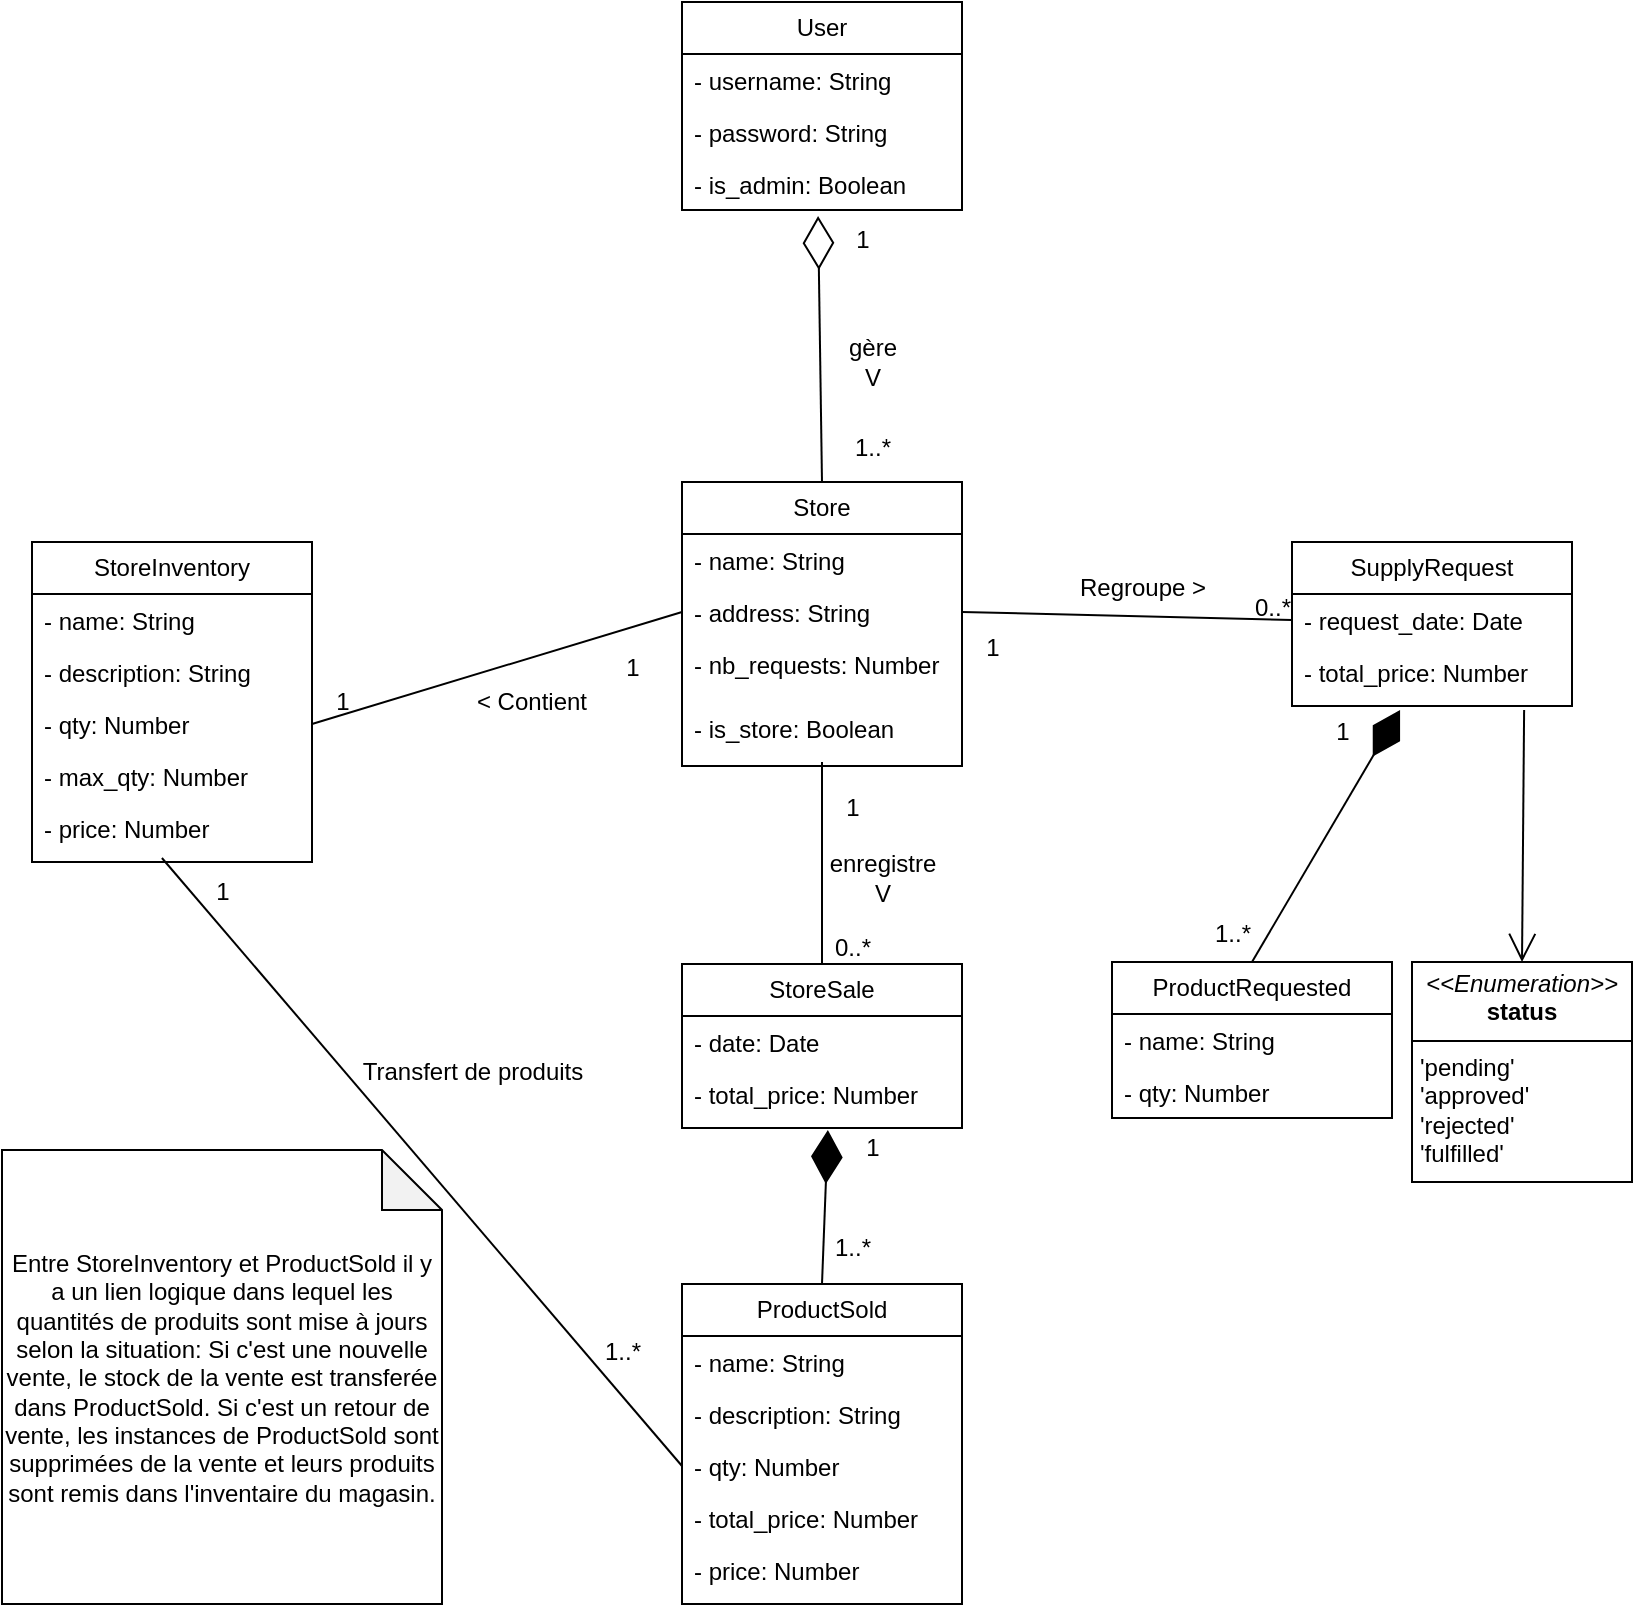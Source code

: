 <mxfile version="27.1.4">
  <diagram name="Page-1" id="k3tzlB8XghA4WyJ-DVOV">
    <mxGraphModel dx="1665" dy="1857" grid="1" gridSize="10" guides="1" tooltips="1" connect="1" arrows="1" fold="1" page="1" pageScale="1" pageWidth="850" pageHeight="1100" math="0" shadow="0">
      <root>
        <mxCell id="0" />
        <mxCell id="1" parent="0" />
        <mxCell id="zQhMr7AfknGwRGQQnedS-1" value="Store" style="swimlane;fontStyle=0;childLayout=stackLayout;horizontal=1;startSize=26;fillColor=none;horizontalStack=0;resizeParent=1;resizeParentMax=0;resizeLast=0;collapsible=1;marginBottom=0;whiteSpace=wrap;html=1;" parent="1" vertex="1">
          <mxGeometry x="355" y="30" width="140" height="142" as="geometry" />
        </mxCell>
        <mxCell id="zQhMr7AfknGwRGQQnedS-2" value="- name: String" style="text;strokeColor=none;fillColor=none;align=left;verticalAlign=top;spacingLeft=4;spacingRight=4;overflow=hidden;rotatable=0;points=[[0,0.5],[1,0.5]];portConstraint=eastwest;whiteSpace=wrap;html=1;" parent="zQhMr7AfknGwRGQQnedS-1" vertex="1">
          <mxGeometry y="26" width="140" height="26" as="geometry" />
        </mxCell>
        <mxCell id="zQhMr7AfknGwRGQQnedS-3" value="- address: String" style="text;strokeColor=none;fillColor=none;align=left;verticalAlign=top;spacingLeft=4;spacingRight=4;overflow=hidden;rotatable=0;points=[[0,0.5],[1,0.5]];portConstraint=eastwest;whiteSpace=wrap;html=1;" parent="zQhMr7AfknGwRGQQnedS-1" vertex="1">
          <mxGeometry y="52" width="140" height="26" as="geometry" />
        </mxCell>
        <mxCell id="zQhMr7AfknGwRGQQnedS-4" value="- nb_requests: Number" style="text;strokeColor=none;fillColor=none;align=left;verticalAlign=top;spacingLeft=4;spacingRight=4;overflow=hidden;rotatable=0;points=[[0,0.5],[1,0.5]];portConstraint=eastwest;whiteSpace=wrap;html=1;" parent="zQhMr7AfknGwRGQQnedS-1" vertex="1">
          <mxGeometry y="78" width="140" height="32" as="geometry" />
        </mxCell>
        <mxCell id="6a12NX3yjwQNqYNZVY4e-1" value="- is_store: Boolean" style="text;strokeColor=none;fillColor=none;align=left;verticalAlign=top;spacingLeft=4;spacingRight=4;overflow=hidden;rotatable=0;points=[[0,0.5],[1,0.5]];portConstraint=eastwest;whiteSpace=wrap;html=1;" parent="zQhMr7AfknGwRGQQnedS-1" vertex="1">
          <mxGeometry y="110" width="140" height="32" as="geometry" />
        </mxCell>
        <mxCell id="zQhMr7AfknGwRGQQnedS-5" value="StoreInventory" style="swimlane;fontStyle=0;childLayout=stackLayout;horizontal=1;startSize=26;fillColor=none;horizontalStack=0;resizeParent=1;resizeParentMax=0;resizeLast=0;collapsible=1;marginBottom=0;whiteSpace=wrap;html=1;" parent="1" vertex="1">
          <mxGeometry x="30" y="60" width="140" height="160" as="geometry" />
        </mxCell>
        <mxCell id="zQhMr7AfknGwRGQQnedS-6" value="- name: String" style="text;strokeColor=none;fillColor=none;align=left;verticalAlign=top;spacingLeft=4;spacingRight=4;overflow=hidden;rotatable=0;points=[[0,0.5],[1,0.5]];portConstraint=eastwest;whiteSpace=wrap;html=1;" parent="zQhMr7AfknGwRGQQnedS-5" vertex="1">
          <mxGeometry y="26" width="140" height="26" as="geometry" />
        </mxCell>
        <mxCell id="zQhMr7AfknGwRGQQnedS-7" value="- description: String" style="text;strokeColor=none;fillColor=none;align=left;verticalAlign=top;spacingLeft=4;spacingRight=4;overflow=hidden;rotatable=0;points=[[0,0.5],[1,0.5]];portConstraint=eastwest;whiteSpace=wrap;html=1;" parent="zQhMr7AfknGwRGQQnedS-5" vertex="1">
          <mxGeometry y="52" width="140" height="26" as="geometry" />
        </mxCell>
        <mxCell id="zQhMr7AfknGwRGQQnedS-9" value="- qty: Number" style="text;strokeColor=none;fillColor=none;align=left;verticalAlign=top;spacingLeft=4;spacingRight=4;overflow=hidden;rotatable=0;points=[[0,0.5],[1,0.5]];portConstraint=eastwest;whiteSpace=wrap;html=1;" parent="zQhMr7AfknGwRGQQnedS-5" vertex="1">
          <mxGeometry y="78" width="140" height="26" as="geometry" />
        </mxCell>
        <mxCell id="zQhMr7AfknGwRGQQnedS-10" value="- max_qty: Number" style="text;strokeColor=none;fillColor=none;align=left;verticalAlign=top;spacingLeft=4;spacingRight=4;overflow=hidden;rotatable=0;points=[[0,0.5],[1,0.5]];portConstraint=eastwest;whiteSpace=wrap;html=1;" parent="zQhMr7AfknGwRGQQnedS-5" vertex="1">
          <mxGeometry y="104" width="140" height="26" as="geometry" />
        </mxCell>
        <mxCell id="zQhMr7AfknGwRGQQnedS-8" value="- price: Number" style="text;strokeColor=none;fillColor=none;align=left;verticalAlign=top;spacingLeft=4;spacingRight=4;overflow=hidden;rotatable=0;points=[[0,0.5],[1,0.5]];portConstraint=eastwest;whiteSpace=wrap;html=1;" parent="zQhMr7AfknGwRGQQnedS-5" vertex="1">
          <mxGeometry y="130" width="140" height="30" as="geometry" />
        </mxCell>
        <mxCell id="zQhMr7AfknGwRGQQnedS-11" value="ProductSold" style="swimlane;fontStyle=0;childLayout=stackLayout;horizontal=1;startSize=26;fillColor=none;horizontalStack=0;resizeParent=1;resizeParentMax=0;resizeLast=0;collapsible=1;marginBottom=0;whiteSpace=wrap;html=1;" parent="1" vertex="1">
          <mxGeometry x="355" y="431" width="140" height="160" as="geometry" />
        </mxCell>
        <mxCell id="zQhMr7AfknGwRGQQnedS-12" value="- name: String" style="text;strokeColor=none;fillColor=none;align=left;verticalAlign=top;spacingLeft=4;spacingRight=4;overflow=hidden;rotatable=0;points=[[0,0.5],[1,0.5]];portConstraint=eastwest;whiteSpace=wrap;html=1;" parent="zQhMr7AfknGwRGQQnedS-11" vertex="1">
          <mxGeometry y="26" width="140" height="26" as="geometry" />
        </mxCell>
        <mxCell id="zQhMr7AfknGwRGQQnedS-13" value="- description: String" style="text;strokeColor=none;fillColor=none;align=left;verticalAlign=top;spacingLeft=4;spacingRight=4;overflow=hidden;rotatable=0;points=[[0,0.5],[1,0.5]];portConstraint=eastwest;whiteSpace=wrap;html=1;" parent="zQhMr7AfknGwRGQQnedS-11" vertex="1">
          <mxGeometry y="52" width="140" height="26" as="geometry" />
        </mxCell>
        <mxCell id="zQhMr7AfknGwRGQQnedS-14" value="- qty: Number" style="text;strokeColor=none;fillColor=none;align=left;verticalAlign=top;spacingLeft=4;spacingRight=4;overflow=hidden;rotatable=0;points=[[0,0.5],[1,0.5]];portConstraint=eastwest;whiteSpace=wrap;html=1;" parent="zQhMr7AfknGwRGQQnedS-11" vertex="1">
          <mxGeometry y="78" width="140" height="26" as="geometry" />
        </mxCell>
        <mxCell id="zQhMr7AfknGwRGQQnedS-15" value="- total_price: Number" style="text;strokeColor=none;fillColor=none;align=left;verticalAlign=top;spacingLeft=4;spacingRight=4;overflow=hidden;rotatable=0;points=[[0,0.5],[1,0.5]];portConstraint=eastwest;whiteSpace=wrap;html=1;" parent="zQhMr7AfknGwRGQQnedS-11" vertex="1">
          <mxGeometry y="104" width="140" height="26" as="geometry" />
        </mxCell>
        <mxCell id="zQhMr7AfknGwRGQQnedS-16" value="- price: Number" style="text;strokeColor=none;fillColor=none;align=left;verticalAlign=top;spacingLeft=4;spacingRight=4;overflow=hidden;rotatable=0;points=[[0,0.5],[1,0.5]];portConstraint=eastwest;whiteSpace=wrap;html=1;" parent="zQhMr7AfknGwRGQQnedS-11" vertex="1">
          <mxGeometry y="130" width="140" height="30" as="geometry" />
        </mxCell>
        <mxCell id="zQhMr7AfknGwRGQQnedS-17" value="StoreSale" style="swimlane;fontStyle=0;childLayout=stackLayout;horizontal=1;startSize=26;fillColor=none;horizontalStack=0;resizeParent=1;resizeParentMax=0;resizeLast=0;collapsible=1;marginBottom=0;whiteSpace=wrap;html=1;" parent="1" vertex="1">
          <mxGeometry x="355" y="271" width="140" height="82" as="geometry" />
        </mxCell>
        <mxCell id="zQhMr7AfknGwRGQQnedS-21" value="- date: Date" style="text;strokeColor=none;fillColor=none;align=left;verticalAlign=top;spacingLeft=4;spacingRight=4;overflow=hidden;rotatable=0;points=[[0,0.5],[1,0.5]];portConstraint=eastwest;whiteSpace=wrap;html=1;" parent="zQhMr7AfknGwRGQQnedS-17" vertex="1">
          <mxGeometry y="26" width="140" height="26" as="geometry" />
        </mxCell>
        <mxCell id="zQhMr7AfknGwRGQQnedS-22" value="- total_price: Number" style="text;strokeColor=none;fillColor=none;align=left;verticalAlign=top;spacingLeft=4;spacingRight=4;overflow=hidden;rotatable=0;points=[[0,0.5],[1,0.5]];portConstraint=eastwest;whiteSpace=wrap;html=1;" parent="zQhMr7AfknGwRGQQnedS-17" vertex="1">
          <mxGeometry y="52" width="140" height="30" as="geometry" />
        </mxCell>
        <mxCell id="zQhMr7AfknGwRGQQnedS-27" value="SupplyRequest" style="swimlane;fontStyle=0;childLayout=stackLayout;horizontal=1;startSize=26;fillColor=none;horizontalStack=0;resizeParent=1;resizeParentMax=0;resizeLast=0;collapsible=1;marginBottom=0;whiteSpace=wrap;html=1;" parent="1" vertex="1">
          <mxGeometry x="660" y="60" width="140" height="82" as="geometry" />
        </mxCell>
        <mxCell id="zQhMr7AfknGwRGQQnedS-28" value="- request_date: Date" style="text;strokeColor=none;fillColor=none;align=left;verticalAlign=top;spacingLeft=4;spacingRight=4;overflow=hidden;rotatable=0;points=[[0,0.5],[1,0.5]];portConstraint=eastwest;whiteSpace=wrap;html=1;" parent="zQhMr7AfknGwRGQQnedS-27" vertex="1">
          <mxGeometry y="26" width="140" height="26" as="geometry" />
        </mxCell>
        <mxCell id="zQhMr7AfknGwRGQQnedS-29" value="- total_price: Number" style="text;strokeColor=none;fillColor=none;align=left;verticalAlign=top;spacingLeft=4;spacingRight=4;overflow=hidden;rotatable=0;points=[[0,0.5],[1,0.5]];portConstraint=eastwest;whiteSpace=wrap;html=1;" parent="zQhMr7AfknGwRGQQnedS-27" vertex="1">
          <mxGeometry y="52" width="140" height="30" as="geometry" />
        </mxCell>
        <mxCell id="zQhMr7AfknGwRGQQnedS-30" value="&lt;p style=&quot;margin:0px;margin-top:4px;text-align:center;&quot;&gt;&lt;i&gt;&amp;lt;&amp;lt;Enumeration&amp;gt;&amp;gt;&lt;/i&gt;&lt;br&gt;&lt;b&gt;status&lt;/b&gt;&lt;/p&gt;&lt;hr size=&quot;1&quot; style=&quot;border-style:solid;&quot;&gt;&lt;p style=&quot;margin:0px;margin-left:4px;&quot;&gt;&#39;pending&#39;&lt;/p&gt;&lt;p style=&quot;margin:0px;margin-left:4px;&quot;&gt;&#39;approved&#39;&lt;/p&gt;&lt;p style=&quot;margin:0px;margin-left:4px;&quot;&gt;&#39;rejected&#39;&lt;/p&gt;&lt;p style=&quot;margin:0px;margin-left:4px;&quot;&gt;&#39;fulfilled&#39;&lt;/p&gt;" style="verticalAlign=top;align=left;overflow=fill;html=1;whiteSpace=wrap;" parent="1" vertex="1">
          <mxGeometry x="720" y="270" width="110" height="110" as="geometry" />
        </mxCell>
        <mxCell id="zQhMr7AfknGwRGQQnedS-31" value="ProductRequested" style="swimlane;fontStyle=0;childLayout=stackLayout;horizontal=1;startSize=26;fillColor=none;horizontalStack=0;resizeParent=1;resizeParentMax=0;resizeLast=0;collapsible=1;marginBottom=0;whiteSpace=wrap;html=1;" parent="1" vertex="1">
          <mxGeometry x="570" y="270" width="140" height="78" as="geometry" />
        </mxCell>
        <mxCell id="zQhMr7AfknGwRGQQnedS-32" value="- name: String" style="text;strokeColor=none;fillColor=none;align=left;verticalAlign=top;spacingLeft=4;spacingRight=4;overflow=hidden;rotatable=0;points=[[0,0.5],[1,0.5]];portConstraint=eastwest;whiteSpace=wrap;html=1;" parent="zQhMr7AfknGwRGQQnedS-31" vertex="1">
          <mxGeometry y="26" width="140" height="26" as="geometry" />
        </mxCell>
        <mxCell id="zQhMr7AfknGwRGQQnedS-34" value="- qty: Number" style="text;strokeColor=none;fillColor=none;align=left;verticalAlign=top;spacingLeft=4;spacingRight=4;overflow=hidden;rotatable=0;points=[[0,0.5],[1,0.5]];portConstraint=eastwest;whiteSpace=wrap;html=1;" parent="zQhMr7AfknGwRGQQnedS-31" vertex="1">
          <mxGeometry y="52" width="140" height="26" as="geometry" />
        </mxCell>
        <mxCell id="zQhMr7AfknGwRGQQnedS-43" value="" style="endArrow=open;endFill=1;endSize=12;html=1;rounded=0;exitX=0.829;exitY=1.067;exitDx=0;exitDy=0;entryX=0.5;entryY=0;entryDx=0;entryDy=0;exitPerimeter=0;" parent="1" source="zQhMr7AfknGwRGQQnedS-29" target="zQhMr7AfknGwRGQQnedS-30" edge="1">
          <mxGeometry width="160" relative="1" as="geometry">
            <mxPoint x="510" y="650" as="sourcePoint" />
            <mxPoint x="780" y="380" as="targetPoint" />
          </mxGeometry>
        </mxCell>
        <mxCell id="zQhMr7AfknGwRGQQnedS-44" value="" style="endArrow=diamondThin;endFill=1;endSize=24;html=1;rounded=0;entryX=0.386;entryY=1.067;entryDx=0;entryDy=0;entryPerimeter=0;exitX=0.5;exitY=0;exitDx=0;exitDy=0;" parent="1" source="zQhMr7AfknGwRGQQnedS-31" target="zQhMr7AfknGwRGQQnedS-29" edge="1">
          <mxGeometry width="160" relative="1" as="geometry">
            <mxPoint x="570" y="590" as="sourcePoint" />
            <mxPoint x="730" y="590" as="targetPoint" />
          </mxGeometry>
        </mxCell>
        <mxCell id="zQhMr7AfknGwRGQQnedS-45" value="" style="endArrow=diamondThin;endFill=1;endSize=24;html=1;rounded=0;entryX=0.521;entryY=1.033;entryDx=0;entryDy=0;entryPerimeter=0;exitX=0.5;exitY=0;exitDx=0;exitDy=0;" parent="1" source="zQhMr7AfknGwRGQQnedS-11" target="zQhMr7AfknGwRGQQnedS-22" edge="1">
          <mxGeometry width="160" relative="1" as="geometry">
            <mxPoint x="170" y="550" as="sourcePoint" />
            <mxPoint x="330" y="550" as="targetPoint" />
          </mxGeometry>
        </mxCell>
        <mxCell id="zQhMr7AfknGwRGQQnedS-46" value="1" style="text;html=1;align=center;verticalAlign=middle;resizable=0;points=[];autosize=1;strokeColor=none;fillColor=none;" parent="1" vertex="1">
          <mxGeometry x="435" y="348" width="30" height="30" as="geometry" />
        </mxCell>
        <mxCell id="zQhMr7AfknGwRGQQnedS-47" value="1..*" style="text;html=1;align=center;verticalAlign=middle;resizable=0;points=[];autosize=1;strokeColor=none;fillColor=none;" parent="1" vertex="1">
          <mxGeometry x="420" y="398" width="40" height="30" as="geometry" />
        </mxCell>
        <mxCell id="zQhMr7AfknGwRGQQnedS-48" value="1" style="text;html=1;align=center;verticalAlign=middle;resizable=0;points=[];autosize=1;strokeColor=none;fillColor=none;" parent="1" vertex="1">
          <mxGeometry x="670" y="140" width="30" height="30" as="geometry" />
        </mxCell>
        <mxCell id="zQhMr7AfknGwRGQQnedS-49" value="1..*" style="text;html=1;align=center;verticalAlign=middle;resizable=0;points=[];autosize=1;strokeColor=none;fillColor=none;" parent="1" vertex="1">
          <mxGeometry x="610" y="241" width="40" height="30" as="geometry" />
        </mxCell>
        <mxCell id="zQhMr7AfknGwRGQQnedS-51" value="" style="endArrow=none;html=1;rounded=0;entryX=0;entryY=0.5;entryDx=0;entryDy=0;exitX=1;exitY=0.5;exitDx=0;exitDy=0;" parent="1" source="zQhMr7AfknGwRGQQnedS-9" target="zQhMr7AfknGwRGQQnedS-3" edge="1">
          <mxGeometry width="50" height="50" relative="1" as="geometry">
            <mxPoint x="150" y="270" as="sourcePoint" />
            <mxPoint x="200" y="220" as="targetPoint" />
          </mxGeometry>
        </mxCell>
        <mxCell id="zQhMr7AfknGwRGQQnedS-52" value="" style="endArrow=none;html=1;rounded=0;entryX=0.5;entryY=0.938;entryDx=0;entryDy=0;entryPerimeter=0;exitX=0.5;exitY=0;exitDx=0;exitDy=0;" parent="1" source="zQhMr7AfknGwRGQQnedS-17" target="6a12NX3yjwQNqYNZVY4e-1" edge="1">
          <mxGeometry width="50" height="50" relative="1" as="geometry">
            <mxPoint x="300" y="290" as="sourcePoint" />
            <mxPoint x="350" y="240" as="targetPoint" />
          </mxGeometry>
        </mxCell>
        <mxCell id="zQhMr7AfknGwRGQQnedS-53" value="" style="endArrow=none;html=1;rounded=0;entryX=1;entryY=0.5;entryDx=0;entryDy=0;exitX=0;exitY=0.5;exitDx=0;exitDy=0;" parent="1" source="zQhMr7AfknGwRGQQnedS-28" target="zQhMr7AfknGwRGQQnedS-3" edge="1">
          <mxGeometry width="50" height="50" relative="1" as="geometry">
            <mxPoint x="90" y="550" as="sourcePoint" />
            <mxPoint x="140" y="500" as="targetPoint" />
          </mxGeometry>
        </mxCell>
        <mxCell id="zQhMr7AfknGwRGQQnedS-54" value="1" style="text;html=1;align=center;verticalAlign=middle;resizable=0;points=[];autosize=1;strokeColor=none;fillColor=none;" parent="1" vertex="1">
          <mxGeometry x="315" y="108" width="30" height="30" as="geometry" />
        </mxCell>
        <mxCell id="zQhMr7AfknGwRGQQnedS-55" value="1" style="text;html=1;align=center;verticalAlign=middle;resizable=0;points=[];autosize=1;strokeColor=none;fillColor=none;" parent="1" vertex="1">
          <mxGeometry x="495" y="98" width="30" height="30" as="geometry" />
        </mxCell>
        <mxCell id="zQhMr7AfknGwRGQQnedS-56" value="1" style="text;html=1;align=center;verticalAlign=middle;resizable=0;points=[];autosize=1;strokeColor=none;fillColor=none;" parent="1" vertex="1">
          <mxGeometry x="425" y="178" width="30" height="30" as="geometry" />
        </mxCell>
        <mxCell id="zQhMr7AfknGwRGQQnedS-57" value="1" style="text;html=1;align=center;verticalAlign=middle;resizable=0;points=[];autosize=1;strokeColor=none;fillColor=none;" parent="1" vertex="1">
          <mxGeometry x="170" y="125" width="30" height="30" as="geometry" />
        </mxCell>
        <mxCell id="zQhMr7AfknGwRGQQnedS-58" value="0..*" style="text;html=1;align=center;verticalAlign=middle;resizable=0;points=[];autosize=1;strokeColor=none;fillColor=none;" parent="1" vertex="1">
          <mxGeometry x="420" y="248" width="40" height="30" as="geometry" />
        </mxCell>
        <mxCell id="zQhMr7AfknGwRGQQnedS-59" value="0..*" style="text;html=1;align=center;verticalAlign=middle;resizable=0;points=[];autosize=1;strokeColor=none;fillColor=none;" parent="1" vertex="1">
          <mxGeometry x="630" y="78" width="40" height="30" as="geometry" />
        </mxCell>
        <mxCell id="zQhMr7AfknGwRGQQnedS-60" value="&amp;lt; Contient" style="text;html=1;align=center;verticalAlign=middle;whiteSpace=wrap;rounded=0;" parent="1" vertex="1">
          <mxGeometry x="250" y="125" width="60" height="30" as="geometry" />
        </mxCell>
        <mxCell id="zQhMr7AfknGwRGQQnedS-61" value="enregistre&lt;br&gt;V" style="text;html=1;align=center;verticalAlign=middle;resizable=0;points=[];autosize=1;strokeColor=none;fillColor=none;" parent="1" vertex="1">
          <mxGeometry x="415" y="208" width="80" height="40" as="geometry" />
        </mxCell>
        <mxCell id="zQhMr7AfknGwRGQQnedS-62" value="Regroupe &amp;gt;" style="text;html=1;align=center;verticalAlign=middle;resizable=0;points=[];autosize=1;strokeColor=none;fillColor=none;" parent="1" vertex="1">
          <mxGeometry x="540" y="68" width="90" height="30" as="geometry" />
        </mxCell>
        <mxCell id="6a12NX3yjwQNqYNZVY4e-2" value="" style="endArrow=none;html=1;rounded=0;entryX=0.464;entryY=0.933;entryDx=0;entryDy=0;entryPerimeter=0;exitX=0;exitY=0.5;exitDx=0;exitDy=0;" parent="1" source="zQhMr7AfknGwRGQQnedS-14" target="zQhMr7AfknGwRGQQnedS-8" edge="1">
          <mxGeometry width="50" height="50" relative="1" as="geometry">
            <mxPoint x="70" y="360" as="sourcePoint" />
            <mxPoint x="120" y="310" as="targetPoint" />
          </mxGeometry>
        </mxCell>
        <mxCell id="6a12NX3yjwQNqYNZVY4e-3" value="1" style="text;html=1;align=center;verticalAlign=middle;resizable=0;points=[];autosize=1;strokeColor=none;fillColor=none;" parent="1" vertex="1">
          <mxGeometry x="110" y="220" width="30" height="30" as="geometry" />
        </mxCell>
        <mxCell id="6a12NX3yjwQNqYNZVY4e-4" value="1..*" style="text;html=1;align=center;verticalAlign=middle;resizable=0;points=[];autosize=1;strokeColor=none;fillColor=none;" parent="1" vertex="1">
          <mxGeometry x="305" y="450" width="40" height="30" as="geometry" />
        </mxCell>
        <mxCell id="6a12NX3yjwQNqYNZVY4e-5" value="Transfert de produits" style="text;html=1;align=center;verticalAlign=middle;resizable=0;points=[];autosize=1;strokeColor=none;fillColor=none;" parent="1" vertex="1">
          <mxGeometry x="185" y="310" width="130" height="30" as="geometry" />
        </mxCell>
        <mxCell id="6a12NX3yjwQNqYNZVY4e-6" value="Entre StoreInventory et ProductSold il y a un lien logique dans lequel les quantités de produits sont mise à jours selon la situation: Si c&#39;est une nouvelle vente, le stock de la vente est transferée dans ProductSold. Si c&#39;est un retour de vente, les instances de ProductSold sont supprimées de la vente et leurs produits sont remis dans l&#39;inventaire du magasin." style="shape=note;whiteSpace=wrap;html=1;backgroundOutline=1;darkOpacity=0.05;" parent="1" vertex="1">
          <mxGeometry x="15" y="364" width="220" height="227" as="geometry" />
        </mxCell>
        <mxCell id="g2D_Cmm5QyLG8SQXhBRO-1" value="User" style="swimlane;fontStyle=0;childLayout=stackLayout;horizontal=1;startSize=26;fillColor=none;horizontalStack=0;resizeParent=1;resizeParentMax=0;resizeLast=0;collapsible=1;marginBottom=0;whiteSpace=wrap;html=1;" vertex="1" parent="1">
          <mxGeometry x="355" y="-210" width="140" height="104" as="geometry" />
        </mxCell>
        <mxCell id="g2D_Cmm5QyLG8SQXhBRO-2" value="- username: String" style="text;strokeColor=none;fillColor=none;align=left;verticalAlign=top;spacingLeft=4;spacingRight=4;overflow=hidden;rotatable=0;points=[[0,0.5],[1,0.5]];portConstraint=eastwest;whiteSpace=wrap;html=1;" vertex="1" parent="g2D_Cmm5QyLG8SQXhBRO-1">
          <mxGeometry y="26" width="140" height="26" as="geometry" />
        </mxCell>
        <mxCell id="g2D_Cmm5QyLG8SQXhBRO-3" value="- password: String" style="text;strokeColor=none;fillColor=none;align=left;verticalAlign=top;spacingLeft=4;spacingRight=4;overflow=hidden;rotatable=0;points=[[0,0.5],[1,0.5]];portConstraint=eastwest;whiteSpace=wrap;html=1;" vertex="1" parent="g2D_Cmm5QyLG8SQXhBRO-1">
          <mxGeometry y="52" width="140" height="26" as="geometry" />
        </mxCell>
        <mxCell id="g2D_Cmm5QyLG8SQXhBRO-4" value="- is_admin: Boolean" style="text;strokeColor=none;fillColor=none;align=left;verticalAlign=top;spacingLeft=4;spacingRight=4;overflow=hidden;rotatable=0;points=[[0,0.5],[1,0.5]];portConstraint=eastwest;whiteSpace=wrap;html=1;" vertex="1" parent="g2D_Cmm5QyLG8SQXhBRO-1">
          <mxGeometry y="78" width="140" height="26" as="geometry" />
        </mxCell>
        <mxCell id="g2D_Cmm5QyLG8SQXhBRO-7" value="" style="endArrow=diamondThin;endFill=0;endSize=24;html=1;rounded=0;entryX=0.486;entryY=1.115;entryDx=0;entryDy=0;entryPerimeter=0;exitX=0.5;exitY=0;exitDx=0;exitDy=0;" edge="1" parent="1" source="zQhMr7AfknGwRGQQnedS-1" target="g2D_Cmm5QyLG8SQXhBRO-4">
          <mxGeometry width="160" relative="1" as="geometry">
            <mxPoint x="270" y="-70" as="sourcePoint" />
            <mxPoint x="430" y="-70" as="targetPoint" />
          </mxGeometry>
        </mxCell>
        <mxCell id="g2D_Cmm5QyLG8SQXhBRO-8" value="1" style="text;html=1;align=center;verticalAlign=middle;resizable=0;points=[];autosize=1;strokeColor=none;fillColor=none;" vertex="1" parent="1">
          <mxGeometry x="430" y="-106" width="30" height="30" as="geometry" />
        </mxCell>
        <mxCell id="g2D_Cmm5QyLG8SQXhBRO-9" value="1..*" style="text;html=1;align=center;verticalAlign=middle;resizable=0;points=[];autosize=1;strokeColor=none;fillColor=none;" vertex="1" parent="1">
          <mxGeometry x="430" y="-2" width="40" height="30" as="geometry" />
        </mxCell>
        <mxCell id="g2D_Cmm5QyLG8SQXhBRO-10" value="gère&lt;div&gt;V&lt;/div&gt;" style="text;html=1;align=center;verticalAlign=middle;resizable=0;points=[];autosize=1;strokeColor=none;fillColor=none;" vertex="1" parent="1">
          <mxGeometry x="425" y="-50" width="50" height="40" as="geometry" />
        </mxCell>
      </root>
    </mxGraphModel>
  </diagram>
</mxfile>
